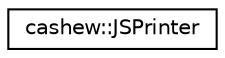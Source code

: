 digraph "Graphical Class Hierarchy"
{
  edge [fontname="Helvetica",fontsize="10",labelfontname="Helvetica",labelfontsize="10"];
  node [fontname="Helvetica",fontsize="10",shape=record];
  rankdir="LR";
  Node0 [label="cashew::JSPrinter",height=0.2,width=0.4,color="black", fillcolor="white", style="filled",URL="$structcashew_1_1_j_s_printer.html"];
}
